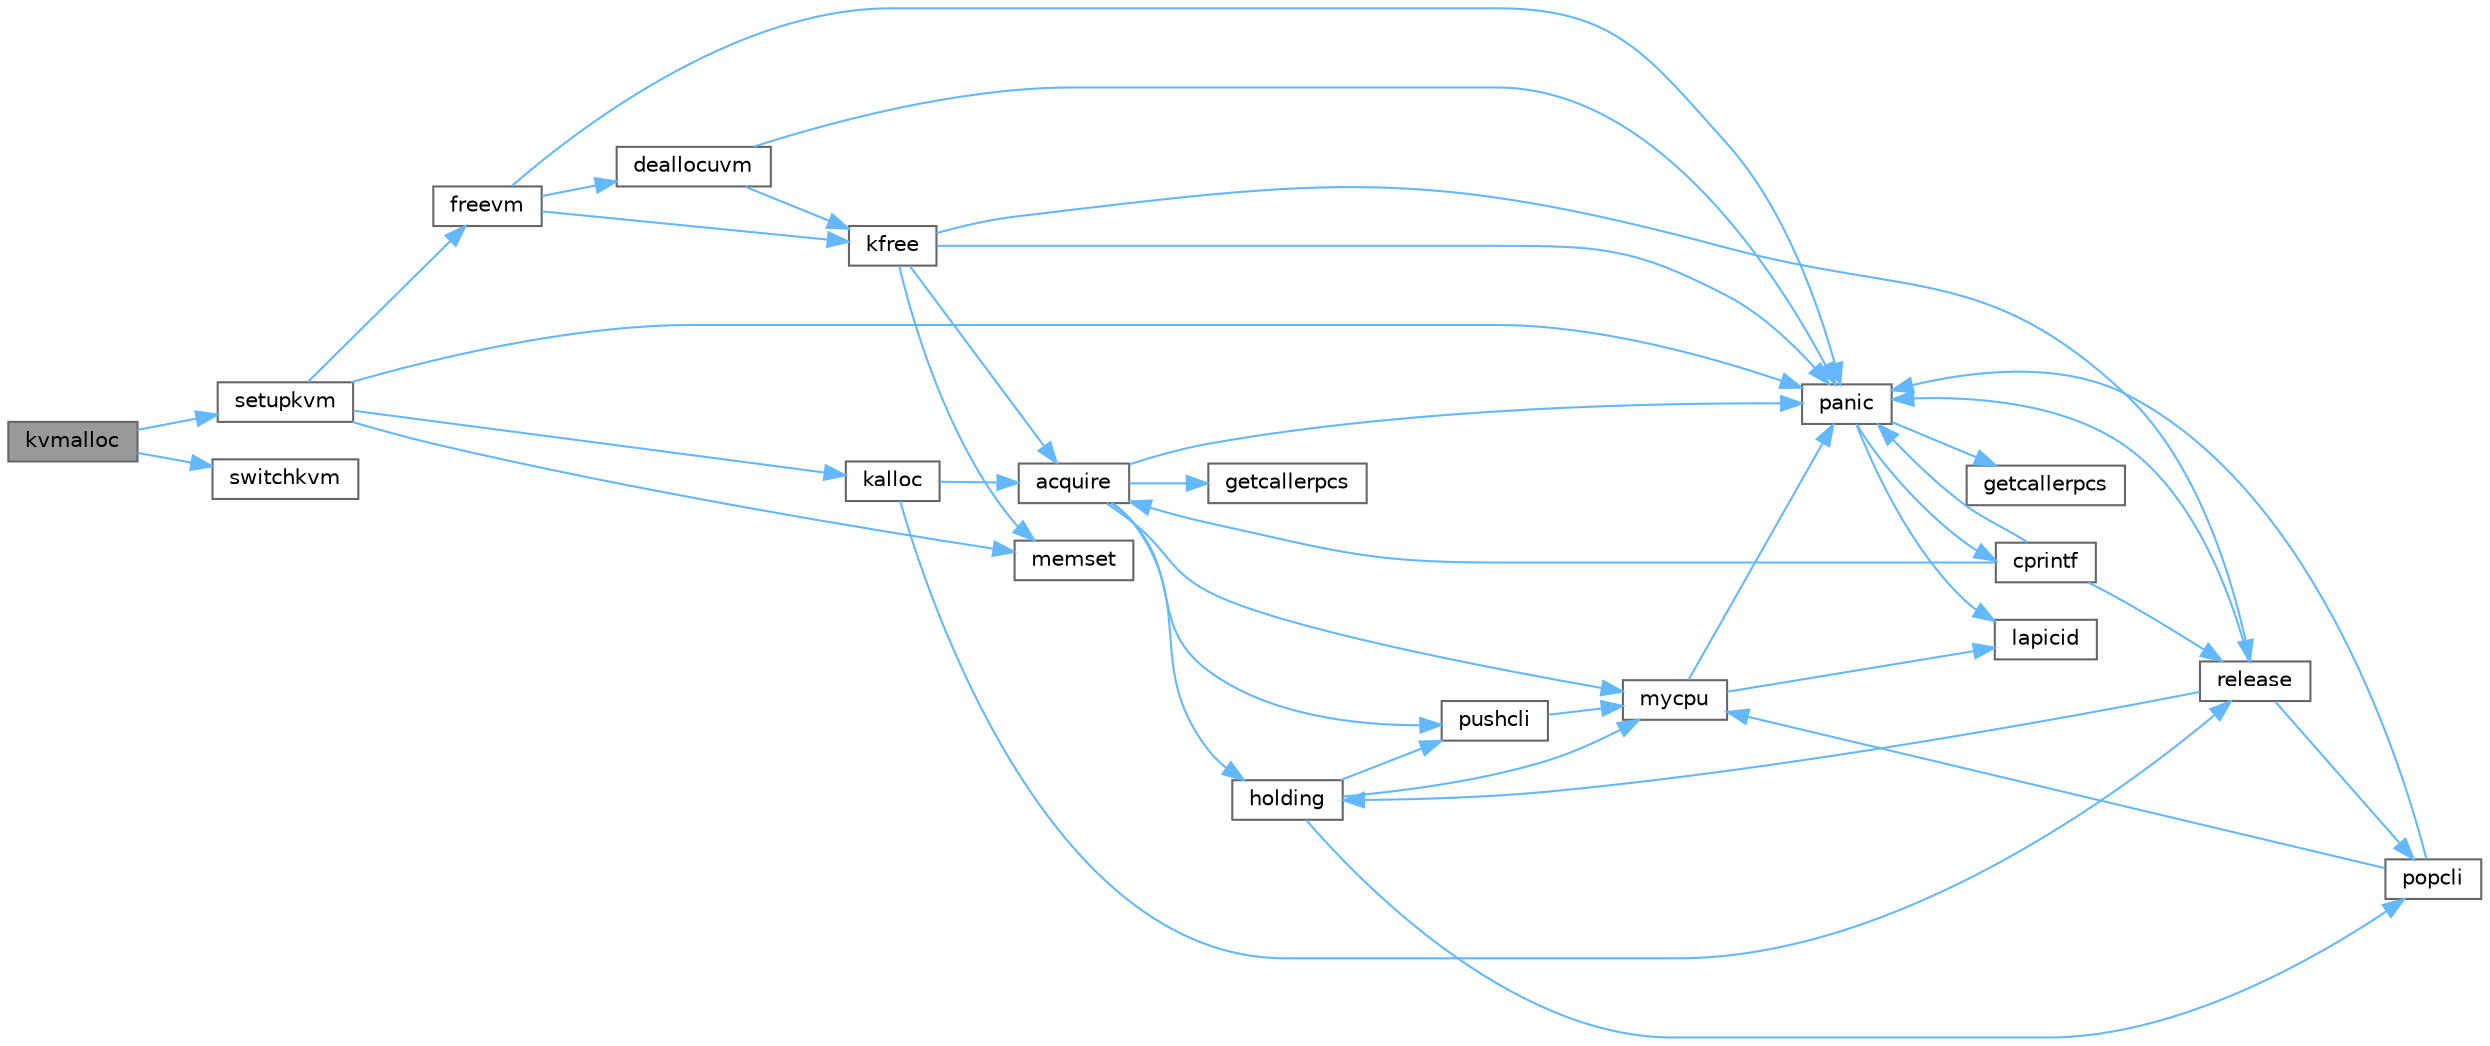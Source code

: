 digraph "kvmalloc"
{
 // LATEX_PDF_SIZE
  bgcolor="transparent";
  edge [fontname=Helvetica,fontsize=10,labelfontname=Helvetica,labelfontsize=10];
  node [fontname=Helvetica,fontsize=10,shape=box,height=0.2,width=0.4];
  rankdir="LR";
  Node1 [id="Node000001",label="kvmalloc",height=0.2,width=0.4,color="gray40", fillcolor="grey60", style="filled", fontcolor="black",tooltip=" "];
  Node1 -> Node2 [id="edge40_Node000001_Node000002",color="steelblue1",style="solid",tooltip=" "];
  Node2 [id="Node000002",label="setupkvm",height=0.2,width=0.4,color="grey40", fillcolor="white", style="filled",URL="$de/de9/vm_8c.html#a1c8a7a02e9391b5cf0984388216695c0",tooltip=" "];
  Node2 -> Node3 [id="edge41_Node000002_Node000003",color="steelblue1",style="solid",tooltip=" "];
  Node3 [id="Node000003",label="freevm",height=0.2,width=0.4,color="grey40", fillcolor="white", style="filled",URL="$de/de9/vm_8c.html#aa883924e2f068c520b695cdc168e1603",tooltip=" "];
  Node3 -> Node4 [id="edge42_Node000003_Node000004",color="steelblue1",style="solid",tooltip=" "];
  Node4 [id="Node000004",label="deallocuvm",height=0.2,width=0.4,color="grey40", fillcolor="white", style="filled",URL="$de/de9/vm_8c.html#a6d3019ea15a9bfdc5131ae97f3623c49",tooltip=" "];
  Node4 -> Node5 [id="edge43_Node000004_Node000005",color="steelblue1",style="solid",tooltip=" "];
  Node5 [id="Node000005",label="kfree",height=0.2,width=0.4,color="grey40", fillcolor="white", style="filled",URL="$d4/def/kalloc_8c.html#aced59ecf8411235f6dffc065236711a5",tooltip=" "];
  Node5 -> Node6 [id="edge44_Node000005_Node000006",color="steelblue1",style="solid",tooltip=" "];
  Node6 [id="Node000006",label="acquire",height=0.2,width=0.4,color="grey40", fillcolor="white", style="filled",URL="$d3/d2d/spinlock_8c.html#aed377f16a085b00de3a4b32392adbdfb",tooltip=" "];
  Node6 -> Node7 [id="edge45_Node000006_Node000007",color="steelblue1",style="solid",tooltip=" "];
  Node7 [id="Node000007",label="getcallerpcs",height=0.2,width=0.4,color="grey40", fillcolor="white", style="filled",URL="$d3/d2d/spinlock_8c.html#a6ac35304ea80f01086b47edcc2328010",tooltip=" "];
  Node6 -> Node8 [id="edge46_Node000006_Node000008",color="steelblue1",style="solid",tooltip=" "];
  Node8 [id="Node000008",label="holding",height=0.2,width=0.4,color="grey40", fillcolor="white", style="filled",URL="$d3/d2d/spinlock_8c.html#aea48df3e5cfb903179ad3dc78ab502d9",tooltip=" "];
  Node8 -> Node9 [id="edge47_Node000008_Node000009",color="steelblue1",style="solid",tooltip=" "];
  Node9 [id="Node000009",label="mycpu",height=0.2,width=0.4,color="grey40", fillcolor="white", style="filled",URL="$d3/dda/proc_8c.html#ad427959ad025dabd8cd393b27ec39160",tooltip=" "];
  Node9 -> Node10 [id="edge48_Node000009_Node000010",color="steelblue1",style="solid",tooltip=" "];
  Node10 [id="Node000010",label="lapicid",height=0.2,width=0.4,color="grey40", fillcolor="white", style="filled",URL="$dc/df6/lapic_8c.html#a627f7996b64f99d885244a5102c85164",tooltip=" "];
  Node9 -> Node11 [id="edge49_Node000009_Node000011",color="steelblue1",style="solid",tooltip=" "];
  Node11 [id="Node000011",label="panic",height=0.2,width=0.4,color="grey40", fillcolor="white", style="filled",URL="$d0/d56/console_8c.html#a95c0aca5d6d7487933984f08b189917a",tooltip=" "];
  Node11 -> Node12 [id="edge50_Node000011_Node000012",color="steelblue1",style="solid",tooltip=" "];
  Node12 [id="Node000012",label="cprintf",height=0.2,width=0.4,color="grey40", fillcolor="white", style="filled",URL="$d0/d56/console_8c.html#a90f0742d846503e4ed1804f1df421ec6",tooltip=" "];
  Node12 -> Node6 [id="edge51_Node000012_Node000006",color="steelblue1",style="solid",tooltip=" "];
  Node12 -> Node11 [id="edge52_Node000012_Node000011",color="steelblue1",style="solid",tooltip=" "];
  Node12 -> Node13 [id="edge53_Node000012_Node000013",color="steelblue1",style="solid",tooltip=" "];
  Node13 [id="Node000013",label="release",height=0.2,width=0.4,color="grey40", fillcolor="white", style="filled",URL="$d3/d2d/spinlock_8c.html#a1cee376aa9a00e754bf5481cd5f3d97b",tooltip=" "];
  Node13 -> Node8 [id="edge54_Node000013_Node000008",color="steelblue1",style="solid",tooltip=" "];
  Node13 -> Node11 [id="edge55_Node000013_Node000011",color="steelblue1",style="solid",tooltip=" "];
  Node13 -> Node14 [id="edge56_Node000013_Node000014",color="steelblue1",style="solid",tooltip=" "];
  Node14 [id="Node000014",label="popcli",height=0.2,width=0.4,color="grey40", fillcolor="white", style="filled",URL="$d3/d2d/spinlock_8c.html#ae3424f669269fef400ce29c3aeb43fdb",tooltip=" "];
  Node14 -> Node9 [id="edge57_Node000014_Node000009",color="steelblue1",style="solid",tooltip=" "];
  Node14 -> Node11 [id="edge58_Node000014_Node000011",color="steelblue1",style="solid",tooltip=" "];
  Node11 -> Node15 [id="edge59_Node000011_Node000015",color="steelblue1",style="solid",tooltip=" "];
  Node15 [id="Node000015",label="getcallerpcs",height=0.2,width=0.4,color="grey40", fillcolor="white", style="filled",URL="$d5/d64/defs_8h.html#a4105de9e2969515d6c6c795c4386f69f",tooltip=" "];
  Node11 -> Node10 [id="edge60_Node000011_Node000010",color="steelblue1",style="solid",tooltip=" "];
  Node8 -> Node14 [id="edge61_Node000008_Node000014",color="steelblue1",style="solid",tooltip=" "];
  Node8 -> Node16 [id="edge62_Node000008_Node000016",color="steelblue1",style="solid",tooltip=" "];
  Node16 [id="Node000016",label="pushcli",height=0.2,width=0.4,color="grey40", fillcolor="white", style="filled",URL="$d3/d2d/spinlock_8c.html#a206b749d1b7768dadce61cbcde7e0f1c",tooltip=" "];
  Node16 -> Node9 [id="edge63_Node000016_Node000009",color="steelblue1",style="solid",tooltip=" "];
  Node6 -> Node9 [id="edge64_Node000006_Node000009",color="steelblue1",style="solid",tooltip=" "];
  Node6 -> Node11 [id="edge65_Node000006_Node000011",color="steelblue1",style="solid",tooltip=" "];
  Node6 -> Node16 [id="edge66_Node000006_Node000016",color="steelblue1",style="solid",tooltip=" "];
  Node5 -> Node17 [id="edge67_Node000005_Node000017",color="steelblue1",style="solid",tooltip=" "];
  Node17 [id="Node000017",label="memset",height=0.2,width=0.4,color="grey40", fillcolor="white", style="filled",URL="$db/d8a/ulib_8c.html#aa9cdc2409c15ccd5ee3b2031576f4093",tooltip=" "];
  Node5 -> Node11 [id="edge68_Node000005_Node000011",color="steelblue1",style="solid",tooltip=" "];
  Node5 -> Node13 [id="edge69_Node000005_Node000013",color="steelblue1",style="solid",tooltip=" "];
  Node4 -> Node11 [id="edge70_Node000004_Node000011",color="steelblue1",style="solid",tooltip=" "];
  Node3 -> Node5 [id="edge71_Node000003_Node000005",color="steelblue1",style="solid",tooltip=" "];
  Node3 -> Node11 [id="edge72_Node000003_Node000011",color="steelblue1",style="solid",tooltip=" "];
  Node2 -> Node18 [id="edge73_Node000002_Node000018",color="steelblue1",style="solid",tooltip=" "];
  Node18 [id="Node000018",label="kalloc",height=0.2,width=0.4,color="grey40", fillcolor="white", style="filled",URL="$d4/def/kalloc_8c.html#a5e965f6365c721b5b23c12d16d45c3dc",tooltip=" "];
  Node18 -> Node6 [id="edge74_Node000018_Node000006",color="steelblue1",style="solid",tooltip=" "];
  Node18 -> Node13 [id="edge75_Node000018_Node000013",color="steelblue1",style="solid",tooltip=" "];
  Node2 -> Node17 [id="edge76_Node000002_Node000017",color="steelblue1",style="solid",tooltip=" "];
  Node2 -> Node11 [id="edge77_Node000002_Node000011",color="steelblue1",style="solid",tooltip=" "];
  Node1 -> Node19 [id="edge78_Node000001_Node000019",color="steelblue1",style="solid",tooltip=" "];
  Node19 [id="Node000019",label="switchkvm",height=0.2,width=0.4,color="grey40", fillcolor="white", style="filled",URL="$de/de9/vm_8c.html#a02ca0670bc1fe12e38453082631ff360",tooltip=" "];
}
